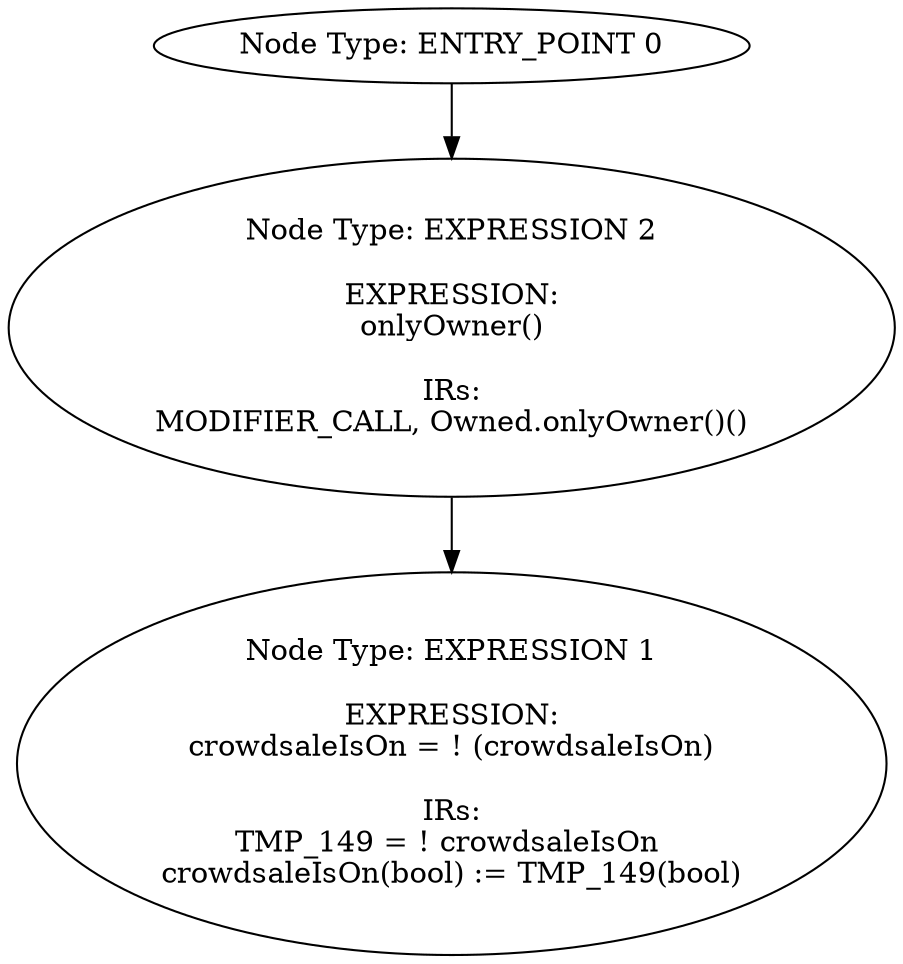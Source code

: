 digraph{
0[label="Node Type: ENTRY_POINT 0
"];
0->2;
1[label="Node Type: EXPRESSION 1

EXPRESSION:
crowdsaleIsOn = ! (crowdsaleIsOn)

IRs:
TMP_149 = ! crowdsaleIsOn 
crowdsaleIsOn(bool) := TMP_149(bool)"];
2[label="Node Type: EXPRESSION 2

EXPRESSION:
onlyOwner()

IRs:
MODIFIER_CALL, Owned.onlyOwner()()"];
2->1;
}

